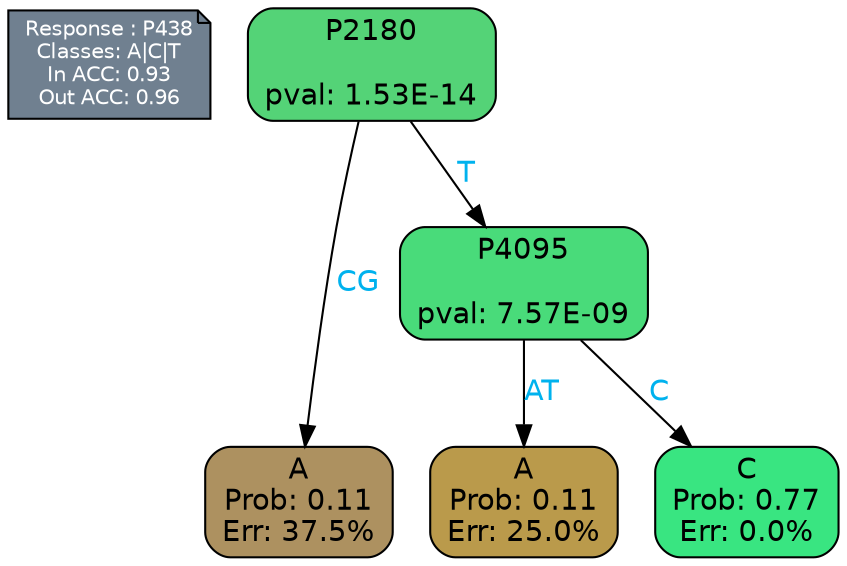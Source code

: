 digraph Tree {
node [shape=box, style="filled, rounded", color="black", fontname=helvetica] ;
graph [ranksep=equally, splines=polylines, bgcolor=transparent, dpi=600] ;
edge [fontname=helvetica] ;
LEGEND [label="Response : P438
Classes: A|C|T
In ACC: 0.93
Out ACC: 0.96
",shape=note,align=left,style=filled,fillcolor="slategray",fontcolor="white",fontsize=10];1 [label="P2180

pval: 1.53E-14", fillcolor="#54d377"] ;
2 [label="A
Prob: 0.11
Err: 37.5%", fillcolor="#ad9160"] ;
3 [label="P4095

pval: 7.57E-09", fillcolor="#49db7a"] ;
4 [label="A
Prob: 0.11
Err: 25.0%", fillcolor="#ba9a4b"] ;
5 [label="C
Prob: 0.77
Err: 0.0%", fillcolor="#39e581"] ;
1 -> 2 [label="CG",fontcolor=deepskyblue2] ;
1 -> 3 [label="T",fontcolor=deepskyblue2] ;
3 -> 4 [label="AT",fontcolor=deepskyblue2] ;
3 -> 5 [label="C",fontcolor=deepskyblue2] ;
{rank = same; 2;4;5;}{rank = same; LEGEND;1;}}